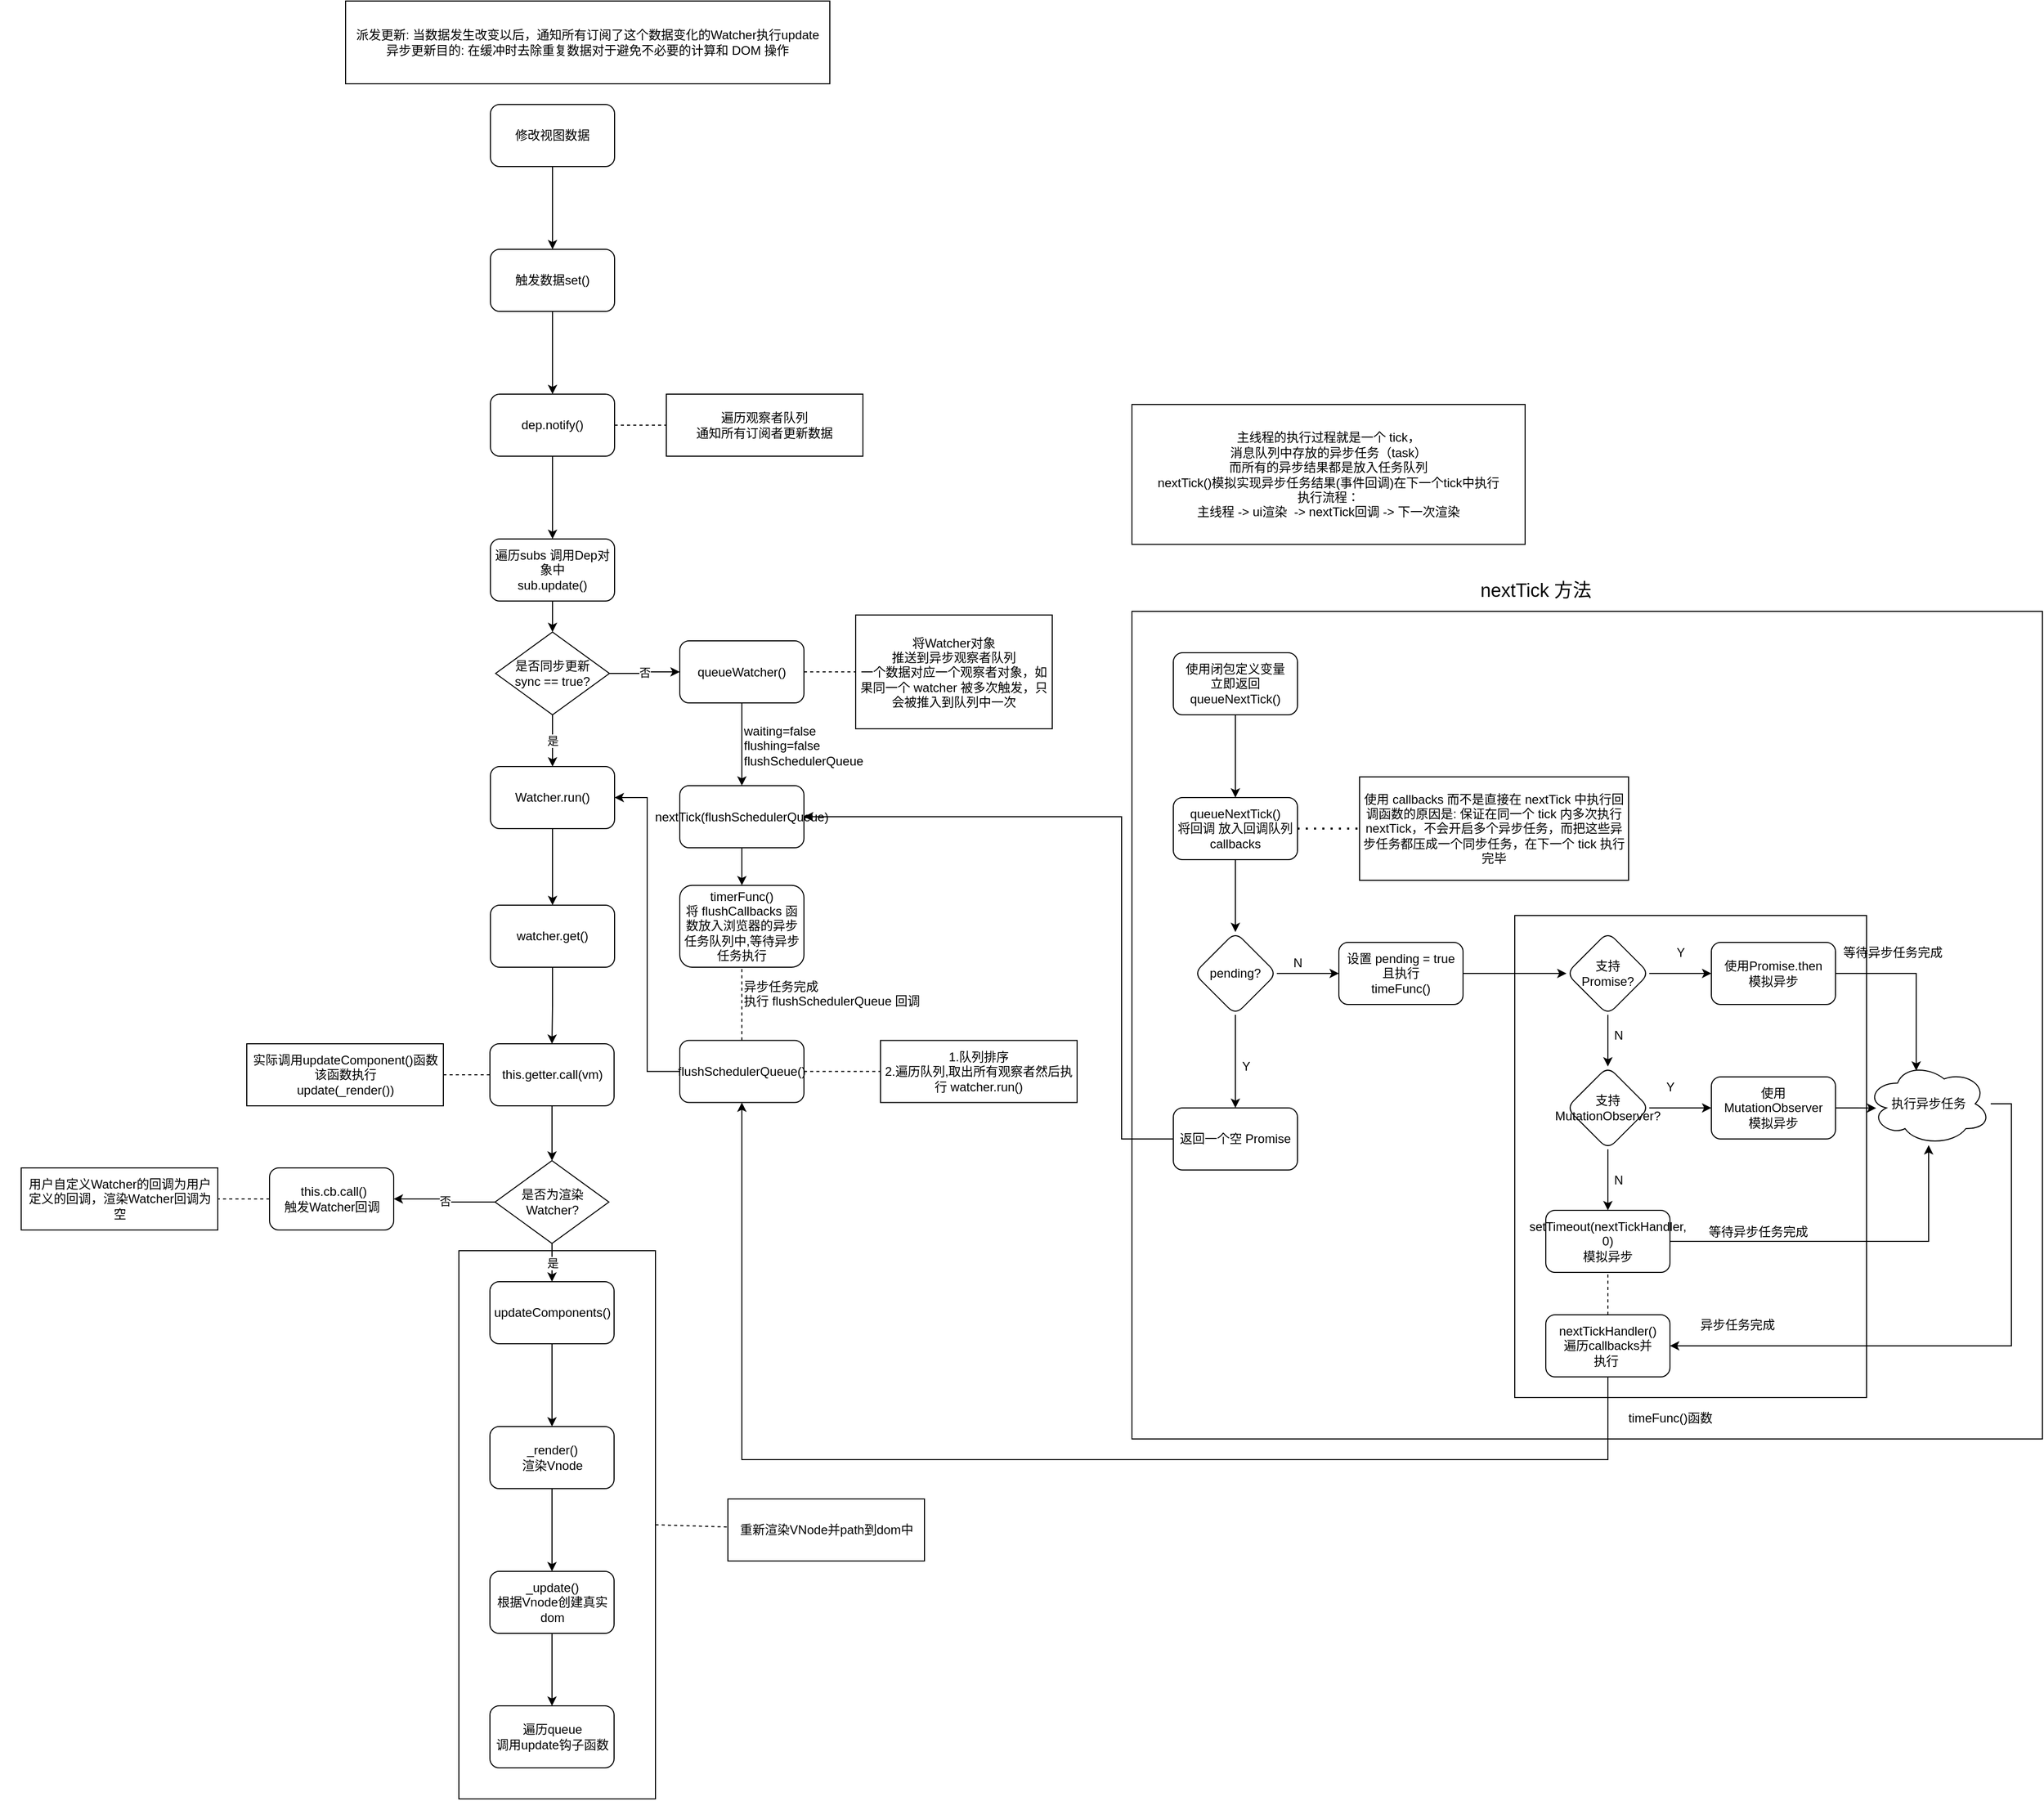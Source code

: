 <mxfile version="14.6.13" type="device"><diagram id="ceI54YyplW4c2Q3z4-Bd" name="第 1 页"><mxGraphModel dx="1915" dy="2049" grid="1" gridSize="10" guides="1" tooltips="1" connect="1" arrows="1" fold="1" page="1" pageScale="1" pageWidth="827" pageHeight="1169" math="0" shadow="0"><root><mxCell id="0"/><mxCell id="1" parent="0"/><mxCell id="E9i1K5rDXVj-Gp1WxZ01-3" value="" style="edgeStyle=orthogonalEdgeStyle;rounded=0;orthogonalLoop=1;jettySize=auto;html=1;" parent="1" source="E9i1K5rDXVj-Gp1WxZ01-1" target="E9i1K5rDXVj-Gp1WxZ01-2" edge="1"><mxGeometry relative="1" as="geometry"/></mxCell><mxCell id="E9i1K5rDXVj-Gp1WxZ01-1" value="修改视图数据" style="rounded=1;whiteSpace=wrap;html=1;" parent="1" vertex="1"><mxGeometry x="230" y="20" width="120" height="60" as="geometry"/></mxCell><mxCell id="E9i1K5rDXVj-Gp1WxZ01-5" value="" style="edgeStyle=orthogonalEdgeStyle;rounded=0;orthogonalLoop=1;jettySize=auto;html=1;" parent="1" source="E9i1K5rDXVj-Gp1WxZ01-2" target="E9i1K5rDXVj-Gp1WxZ01-4" edge="1"><mxGeometry relative="1" as="geometry"/></mxCell><mxCell id="E9i1K5rDXVj-Gp1WxZ01-2" value="触发数据set()" style="rounded=1;whiteSpace=wrap;html=1;" parent="1" vertex="1"><mxGeometry x="230" y="160" width="120" height="60" as="geometry"/></mxCell><mxCell id="E9i1K5rDXVj-Gp1WxZ01-7" value="" style="edgeStyle=orthogonalEdgeStyle;rounded=0;orthogonalLoop=1;jettySize=auto;html=1;" parent="1" source="E9i1K5rDXVj-Gp1WxZ01-4" target="E9i1K5rDXVj-Gp1WxZ01-6" edge="1"><mxGeometry relative="1" as="geometry"/></mxCell><mxCell id="E9i1K5rDXVj-Gp1WxZ01-4" value="dep.notify()" style="rounded=1;whiteSpace=wrap;html=1;" parent="1" vertex="1"><mxGeometry x="230" y="300" width="120" height="60" as="geometry"/></mxCell><mxCell id="rhp_K3BP91kjivsMxvUk-3" style="edgeStyle=orthogonalEdgeStyle;rounded=0;orthogonalLoop=1;jettySize=auto;html=1;" parent="1" source="E9i1K5rDXVj-Gp1WxZ01-6" target="rhp_K3BP91kjivsMxvUk-2" edge="1"><mxGeometry relative="1" as="geometry"/></mxCell><mxCell id="E9i1K5rDXVj-Gp1WxZ01-6" value="遍历subs 调用Dep对象中&lt;br&gt;sub.update()" style="rounded=1;whiteSpace=wrap;html=1;" parent="1" vertex="1"><mxGeometry x="230" y="440" width="120" height="60" as="geometry"/></mxCell><mxCell id="E9i1K5rDXVj-Gp1WxZ01-11" value="" style="edgeStyle=orthogonalEdgeStyle;rounded=0;orthogonalLoop=1;jettySize=auto;html=1;" parent="1" source="E9i1K5rDXVj-Gp1WxZ01-8" target="E9i1K5rDXVj-Gp1WxZ01-10" edge="1"><mxGeometry relative="1" as="geometry"/></mxCell><mxCell id="E9i1K5rDXVj-Gp1WxZ01-8" value="queueWatcher()" style="rounded=1;whiteSpace=wrap;html=1;" parent="1" vertex="1"><mxGeometry x="413" y="538.5" width="120" height="60" as="geometry"/></mxCell><mxCell id="LlOges8849GLOAEbBD3a-3" value="" style="edgeStyle=orthogonalEdgeStyle;rounded=0;orthogonalLoop=1;jettySize=auto;html=1;" parent="1" source="E9i1K5rDXVj-Gp1WxZ01-10" target="LlOges8849GLOAEbBD3a-2" edge="1"><mxGeometry relative="1" as="geometry"/></mxCell><mxCell id="E9i1K5rDXVj-Gp1WxZ01-10" value="nextTick(&lt;span style=&quot;text-align: left&quot;&gt;flushSchedulerQueue&lt;/span&gt;)" style="rounded=1;whiteSpace=wrap;html=1;" parent="1" vertex="1"><mxGeometry x="413" y="678.5" width="120" height="60" as="geometry"/></mxCell><mxCell id="rhp_K3BP91kjivsMxvUk-10" style="edgeStyle=orthogonalEdgeStyle;rounded=0;orthogonalLoop=1;jettySize=auto;html=1;entryX=1;entryY=0.5;entryDx=0;entryDy=0;" parent="1" source="E9i1K5rDXVj-Gp1WxZ01-13" target="E9i1K5rDXVj-Gp1WxZ01-16" edge="1"><mxGeometry relative="1" as="geometry"/></mxCell><mxCell id="E9i1K5rDXVj-Gp1WxZ01-13" value="flushSchedulerQueue()" style="rounded=1;whiteSpace=wrap;html=1;" parent="1" vertex="1"><mxGeometry x="413" y="924.77" width="120" height="60" as="geometry"/></mxCell><mxCell id="rhp_K3BP91kjivsMxvUk-8" style="edgeStyle=orthogonalEdgeStyle;rounded=0;orthogonalLoop=1;jettySize=auto;html=1;" parent="1" source="E9i1K5rDXVj-Gp1WxZ01-16" target="E9i1K5rDXVj-Gp1WxZ01-19" edge="1"><mxGeometry relative="1" as="geometry"/></mxCell><mxCell id="E9i1K5rDXVj-Gp1WxZ01-16" value="Watcher.run()" style="rounded=1;whiteSpace=wrap;html=1;" parent="1" vertex="1"><mxGeometry x="230" y="660" width="120" height="60" as="geometry"/></mxCell><mxCell id="E9i1K5rDXVj-Gp1WxZ01-12" value="waiting=false&lt;br&gt;flushing=false&lt;br&gt;flushSchedulerQueue" style="text;html=1;resizable=0;points=[];autosize=1;align=left;verticalAlign=top;spacingTop=-4;" parent="1" vertex="1"><mxGeometry x="473" y="615.5" width="130" height="40" as="geometry"/></mxCell><mxCell id="E9i1K5rDXVj-Gp1WxZ01-15" value="异步任务完成&lt;br&gt;执行 flushSchedulerQueue 回调" style="text;html=1;resizable=0;points=[];autosize=1;align=left;verticalAlign=top;spacingTop=-4;" parent="1" vertex="1"><mxGeometry x="473" y="863.27" width="190" height="30" as="geometry"/></mxCell><mxCell id="E9i1K5rDXVj-Gp1WxZ01-27" value="遍历观察者队列&lt;br&gt;通知所有订阅者更新数据" style="rounded=0;whiteSpace=wrap;html=1;" parent="1" vertex="1"><mxGeometry x="400" y="300" width="190" height="60" as="geometry"/></mxCell><mxCell id="E9i1K5rDXVj-Gp1WxZ01-28" value="" style="endArrow=none;dashed=1;html=1;exitX=1;exitY=0.5;exitDx=0;exitDy=0;entryX=0;entryY=0.5;entryDx=0;entryDy=0;" parent="1" source="E9i1K5rDXVj-Gp1WxZ01-4" target="E9i1K5rDXVj-Gp1WxZ01-27" edge="1"><mxGeometry width="50" height="50" relative="1" as="geometry"><mxPoint x="350" y="350" as="sourcePoint"/><mxPoint x="400" y="300" as="targetPoint"/></mxGeometry></mxCell><mxCell id="E9i1K5rDXVj-Gp1WxZ01-29" value="&lt;div&gt;主线程的执行过程就是一个 tick，&lt;/div&gt;&lt;div&gt;消息队列中存放的异步任务（task）&lt;/div&gt;&lt;div&gt;而所有的异步结果都是放入任务队列&lt;br&gt;nextTick()模拟实现异步任务结果(事件回调)在下一个tick中执行&lt;br&gt;执行流程：&lt;br&gt;主线程 -&amp;gt; ui渲染&amp;nbsp; -&amp;gt; nextTick回调 -&amp;gt; 下一次渲染&lt;/div&gt;" style="rounded=0;whiteSpace=wrap;html=1;" parent="1" vertex="1"><mxGeometry x="850" y="310" width="380" height="135.25" as="geometry"/></mxCell><mxCell id="E9i1K5rDXVj-Gp1WxZ01-31" value="将Watcher对象&lt;br&gt;推送到异步观察者队列&lt;br&gt;一个数据对应一个观察者对象，如果同一个 watcher 被多次触发，只会被推入到队列中一次" style="rounded=0;whiteSpace=wrap;html=1;" parent="1" vertex="1"><mxGeometry x="583" y="513.5" width="190" height="110" as="geometry"/></mxCell><mxCell id="E9i1K5rDXVj-Gp1WxZ01-32" value="" style="endArrow=none;dashed=1;html=1;exitX=1;exitY=0.5;exitDx=0;exitDy=0;" parent="1" source="E9i1K5rDXVj-Gp1WxZ01-8" target="E9i1K5rDXVj-Gp1WxZ01-31" edge="1"><mxGeometry width="50" height="50" relative="1" as="geometry"><mxPoint x="583" y="658.5" as="sourcePoint"/><mxPoint x="633" y="608.5" as="targetPoint"/></mxGeometry></mxCell><mxCell id="E9i1K5rDXVj-Gp1WxZ01-33" value="1.队列排序&lt;br&gt;2.遍历队列,取出所有观察者然后执行 watcher.run()" style="rounded=0;whiteSpace=wrap;html=1;" parent="1" vertex="1"><mxGeometry x="607" y="924.77" width="190" height="60" as="geometry"/></mxCell><mxCell id="E9i1K5rDXVj-Gp1WxZ01-34" value="" style="endArrow=none;dashed=1;html=1;exitX=1;exitY=0.5;exitDx=0;exitDy=0;" parent="1" source="E9i1K5rDXVj-Gp1WxZ01-13" target="E9i1K5rDXVj-Gp1WxZ01-33" edge="1"><mxGeometry width="50" height="50" relative="1" as="geometry"><mxPoint x="583" y="978.5" as="sourcePoint"/><mxPoint x="633" y="928.5" as="targetPoint"/></mxGeometry></mxCell><mxCell id="dnFKh2zg7YtzHLLp6a_0-19" value="派发更新: 当数据发生改变以后，通知所有订阅了这个数据变化的Watcher执行update&lt;br&gt;异步更新目的: 在缓冲时去除重复数据对于避免不必要的计算和 DOM 操作" style="rounded=0;whiteSpace=wrap;html=1;" parent="1" vertex="1"><mxGeometry x="90.002" y="-80.002" width="468" height="80" as="geometry"/></mxCell><mxCell id="rhp_K3BP91kjivsMxvUk-7" value="是" style="edgeStyle=orthogonalEdgeStyle;rounded=0;orthogonalLoop=1;jettySize=auto;html=1;" parent="1" source="rhp_K3BP91kjivsMxvUk-2" target="E9i1K5rDXVj-Gp1WxZ01-16" edge="1"><mxGeometry relative="1" as="geometry"/></mxCell><mxCell id="rhp_K3BP91kjivsMxvUk-9" value="否" style="edgeStyle=orthogonalEdgeStyle;rounded=0;orthogonalLoop=1;jettySize=auto;html=1;" parent="1" source="rhp_K3BP91kjivsMxvUk-2" target="E9i1K5rDXVj-Gp1WxZ01-8" edge="1"><mxGeometry relative="1" as="geometry"/></mxCell><mxCell id="rhp_K3BP91kjivsMxvUk-2" value="是否同步更新&lt;br&gt;sync == true?" style="rhombus;whiteSpace=wrap;html=1;" parent="1" vertex="1"><mxGeometry x="235" y="530" width="110" height="80" as="geometry"/></mxCell><mxCell id="dnFKh2zg7YtzHLLp6a_0-15" value="" style="rounded=0;whiteSpace=wrap;html=1;" parent="1" vertex="1"><mxGeometry x="199.5" y="1128" width="190" height="530" as="geometry"/></mxCell><mxCell id="E9i1K5rDXVj-Gp1WxZ01-19" value="watcher.get()" style="rounded=1;whiteSpace=wrap;html=1;" parent="1" vertex="1"><mxGeometry x="230" y="794" width="120" height="60" as="geometry"/></mxCell><mxCell id="E9i1K5rDXVj-Gp1WxZ01-23" value="this.getter.call(vm)" style="rounded=1;whiteSpace=wrap;html=1;" parent="1" vertex="1"><mxGeometry x="229.5" y="928" width="120" height="60" as="geometry"/></mxCell><mxCell id="E9i1K5rDXVj-Gp1WxZ01-24" value="" style="edgeStyle=orthogonalEdgeStyle;rounded=0;orthogonalLoop=1;jettySize=auto;html=1;" parent="1" source="E9i1K5rDXVj-Gp1WxZ01-19" target="E9i1K5rDXVj-Gp1WxZ01-23" edge="1"><mxGeometry relative="1" as="geometry"/></mxCell><mxCell id="E9i1K5rDXVj-Gp1WxZ01-25" value="updateComponents()" style="rounded=1;whiteSpace=wrap;html=1;" parent="1" vertex="1"><mxGeometry x="229.5" y="1158" width="120" height="60" as="geometry"/></mxCell><mxCell id="dnFKh2zg7YtzHLLp6a_0-7" value="_render()&lt;br&gt;渲染Vnode" style="rounded=1;whiteSpace=wrap;html=1;" parent="1" vertex="1"><mxGeometry x="229.5" y="1298" width="120" height="60" as="geometry"/></mxCell><mxCell id="dnFKh2zg7YtzHLLp6a_0-8" value="" style="edgeStyle=orthogonalEdgeStyle;rounded=0;orthogonalLoop=1;jettySize=auto;html=1;" parent="1" source="E9i1K5rDXVj-Gp1WxZ01-25" target="dnFKh2zg7YtzHLLp6a_0-7" edge="1"><mxGeometry relative="1" as="geometry"/></mxCell><mxCell id="dnFKh2zg7YtzHLLp6a_0-9" value="_update()&lt;br&gt;根据Vnode创建真实dom" style="rounded=1;whiteSpace=wrap;html=1;" parent="1" vertex="1"><mxGeometry x="229.5" y="1438" width="120" height="60" as="geometry"/></mxCell><mxCell id="dnFKh2zg7YtzHLLp6a_0-10" value="" style="edgeStyle=orthogonalEdgeStyle;rounded=0;orthogonalLoop=1;jettySize=auto;html=1;" parent="1" source="dnFKh2zg7YtzHLLp6a_0-7" target="dnFKh2zg7YtzHLLp6a_0-9" edge="1"><mxGeometry relative="1" as="geometry"/></mxCell><mxCell id="dnFKh2zg7YtzHLLp6a_0-16" value="遍历queue&lt;br&gt;调用update钩子函数" style="rounded=1;whiteSpace=wrap;html=1;" parent="1" vertex="1"><mxGeometry x="229.5" y="1568" width="120" height="60" as="geometry"/></mxCell><mxCell id="dnFKh2zg7YtzHLLp6a_0-17" value="" style="edgeStyle=orthogonalEdgeStyle;rounded=0;orthogonalLoop=1;jettySize=auto;html=1;" parent="1" source="dnFKh2zg7YtzHLLp6a_0-9" target="dnFKh2zg7YtzHLLp6a_0-16" edge="1"><mxGeometry relative="1" as="geometry"/></mxCell><mxCell id="E9i1K5rDXVj-Gp1WxZ01-35" value="实际调用updateComponent()函数&lt;br&gt;该函数执行&lt;br&gt;update(_render())" style="rounded=0;whiteSpace=wrap;html=1;" parent="1" vertex="1"><mxGeometry x="-5.5" y="928" width="190" height="60" as="geometry"/></mxCell><mxCell id="E9i1K5rDXVj-Gp1WxZ01-36" value="" style="endArrow=none;dashed=1;html=1;exitX=0;exitY=0.5;exitDx=0;exitDy=0;entryX=1;entryY=0.5;entryDx=0;entryDy=0;" parent="1" source="E9i1K5rDXVj-Gp1WxZ01-23" target="E9i1K5rDXVj-Gp1WxZ01-35" edge="1"><mxGeometry width="50" height="50" relative="1" as="geometry"><mxPoint x="219.5" y="968" as="sourcePoint"/><mxPoint x="199.5" y="988" as="targetPoint"/></mxGeometry></mxCell><mxCell id="E9i1K5rDXVj-Gp1WxZ01-37" value="重新渲染VNode并path到dom中" style="rounded=0;whiteSpace=wrap;html=1;" parent="1" vertex="1"><mxGeometry x="459.5" y="1368" width="190" height="60" as="geometry"/></mxCell><mxCell id="E9i1K5rDXVj-Gp1WxZ01-38" value="" style="endArrow=none;dashed=1;html=1;exitX=1;exitY=0.5;exitDx=0;exitDy=0;" parent="1" source="dnFKh2zg7YtzHLLp6a_0-15" target="E9i1K5rDXVj-Gp1WxZ01-37" edge="1"><mxGeometry width="50" height="50" relative="1" as="geometry"><mxPoint x="359.5" y="1278" as="sourcePoint"/><mxPoint x="409.5" y="1228" as="targetPoint"/></mxGeometry></mxCell><mxCell id="dnFKh2zg7YtzHLLp6a_0-12" value="是" style="edgeStyle=orthogonalEdgeStyle;rounded=0;orthogonalLoop=1;jettySize=auto;html=1;" parent="1" source="dnFKh2zg7YtzHLLp6a_0-11" target="E9i1K5rDXVj-Gp1WxZ01-25" edge="1"><mxGeometry relative="1" as="geometry"/></mxCell><mxCell id="dnFKh2zg7YtzHLLp6a_0-11" value="是否为渲染Watcher?" style="rhombus;whiteSpace=wrap;html=1;" parent="1" vertex="1"><mxGeometry x="234.5" y="1041" width="110" height="80" as="geometry"/></mxCell><mxCell id="dnFKh2zg7YtzHLLp6a_0-13" style="edgeStyle=orthogonalEdgeStyle;rounded=0;orthogonalLoop=1;jettySize=auto;html=1;" parent="1" source="E9i1K5rDXVj-Gp1WxZ01-23" target="dnFKh2zg7YtzHLLp6a_0-11" edge="1"><mxGeometry relative="1" as="geometry"/></mxCell><mxCell id="dnFKh2zg7YtzHLLp6a_0-6" value="" style="group" parent="1" vertex="1" connectable="0"><mxGeometry x="-243.5" y="1048" width="380" height="60" as="geometry"/></mxCell><mxCell id="SBnqA2Y8ezscBKozP5hw-1" value="&amp;nbsp;this.cb.call()&lt;br&gt;触发Watcher回调" style="rounded=1;whiteSpace=wrap;html=1;" parent="dnFKh2zg7YtzHLLp6a_0-6" vertex="1"><mxGeometry x="260" width="120" height="60" as="geometry"/></mxCell><mxCell id="dnFKh2zg7YtzHLLp6a_0-3" value="用户自定义Watcher的回调为用户定义的回调，渲染Watcher回调为空" style="rounded=0;whiteSpace=wrap;html=1;" parent="dnFKh2zg7YtzHLLp6a_0-6" vertex="1"><mxGeometry x="20" width="190" height="60" as="geometry"/></mxCell><mxCell id="dnFKh2zg7YtzHLLp6a_0-4" value="" style="endArrow=none;dashed=1;html=1;" parent="dnFKh2zg7YtzHLLp6a_0-6" source="SBnqA2Y8ezscBKozP5hw-1" target="dnFKh2zg7YtzHLLp6a_0-3" edge="1"><mxGeometry width="50" height="50" relative="1" as="geometry"><mxPoint x="260" y="30" as="sourcePoint"/><mxPoint x="140" y="30" as="targetPoint"/></mxGeometry></mxCell><mxCell id="dnFKh2zg7YtzHLLp6a_0-14" value="否" style="edgeStyle=orthogonalEdgeStyle;rounded=0;orthogonalLoop=1;jettySize=auto;html=1;entryX=1;entryY=0.5;entryDx=0;entryDy=0;" parent="1" source="dnFKh2zg7YtzHLLp6a_0-11" target="SBnqA2Y8ezscBKozP5hw-1" edge="1"><mxGeometry relative="1" as="geometry"/></mxCell><mxCell id="LlOges8849GLOAEbBD3a-2" value="timerFunc() &lt;br&gt;将 flushCallbacks 函数放入浏览器的异步任务队列中,等待异步任务执行" style="whiteSpace=wrap;html=1;rounded=1;" parent="1" vertex="1"><mxGeometry x="413" y="774.82" width="120" height="79.18" as="geometry"/></mxCell><mxCell id="LlOges8849GLOAEbBD3a-4" value="" style="endArrow=none;dashed=1;html=1;entryX=0.5;entryY=1;entryDx=0;entryDy=0;exitX=0.5;exitY=0;exitDx=0;exitDy=0;" parent="1" source="E9i1K5rDXVj-Gp1WxZ01-13" target="LlOges8849GLOAEbBD3a-2" edge="1"><mxGeometry width="50" height="50" relative="1" as="geometry"><mxPoint x="420" y="910" as="sourcePoint"/><mxPoint x="470" y="860" as="targetPoint"/></mxGeometry></mxCell><mxCell id="LlOges8849GLOAEbBD3a-57" value="" style="group" parent="1" vertex="1" connectable="0"><mxGeometry x="850" y="480" width="880" height="830" as="geometry"/></mxCell><mxCell id="LlOges8849GLOAEbBD3a-52" value="" style="rounded=0;whiteSpace=wrap;html=1;" parent="LlOges8849GLOAEbBD3a-57" vertex="1"><mxGeometry y="30" width="880" height="800" as="geometry"/></mxCell><mxCell id="LlOges8849GLOAEbBD3a-50" value="" style="rounded=0;whiteSpace=wrap;html=1;" parent="LlOges8849GLOAEbBD3a-57" vertex="1"><mxGeometry x="370" y="324" width="340" height="466" as="geometry"/></mxCell><mxCell id="rhp_K3BP91kjivsMxvUk-27" value="使用 callbacks 而不是直接在 nextTick 中执行回调函数的原因是: 保证在同一个 tick 内多次执行 nextTick，不会开启多个异步任务，而把这些异步任务都压成一个同步任务，在下一个 tick 执行完毕" style="rounded=0;whiteSpace=wrap;html=1;" parent="LlOges8849GLOAEbBD3a-57" vertex="1"><mxGeometry x="220" y="190" width="260" height="100" as="geometry"/></mxCell><mxCell id="LlOges8849GLOAEbBD3a-7" value="使用闭包定义变量&lt;br&gt;立即返回queueNextTick()" style="rounded=1;whiteSpace=wrap;html=1;" parent="LlOges8849GLOAEbBD3a-57" vertex="1"><mxGeometry x="40" y="70" width="120" height="60" as="geometry"/></mxCell><mxCell id="LlOges8849GLOAEbBD3a-8" value="&lt;span&gt;queueNextTick()&lt;br&gt;将回调 放入回调队列&lt;br&gt;callbacks&lt;br&gt;&lt;/span&gt;" style="whiteSpace=wrap;html=1;rounded=1;" parent="LlOges8849GLOAEbBD3a-57" vertex="1"><mxGeometry x="40" y="210" width="120" height="60" as="geometry"/></mxCell><mxCell id="LlOges8849GLOAEbBD3a-9" value="" style="edgeStyle=orthogonalEdgeStyle;rounded=0;orthogonalLoop=1;jettySize=auto;html=1;" parent="LlOges8849GLOAEbBD3a-57" source="LlOges8849GLOAEbBD3a-7" target="LlOges8849GLOAEbBD3a-8" edge="1"><mxGeometry relative="1" as="geometry"/></mxCell><mxCell id="LlOges8849GLOAEbBD3a-10" value="pending?" style="rhombus;whiteSpace=wrap;html=1;rounded=1;" parent="LlOges8849GLOAEbBD3a-57" vertex="1"><mxGeometry x="60" y="340" width="80" height="80" as="geometry"/></mxCell><mxCell id="LlOges8849GLOAEbBD3a-11" value="" style="edgeStyle=orthogonalEdgeStyle;rounded=0;orthogonalLoop=1;jettySize=auto;html=1;" parent="LlOges8849GLOAEbBD3a-57" source="LlOges8849GLOAEbBD3a-8" target="LlOges8849GLOAEbBD3a-10" edge="1"><mxGeometry relative="1" as="geometry"/></mxCell><mxCell id="LlOges8849GLOAEbBD3a-12" value="设置 pending = true&lt;br&gt;且执行&lt;br&gt;timeFunc()" style="whiteSpace=wrap;html=1;rounded=1;" parent="LlOges8849GLOAEbBD3a-57" vertex="1"><mxGeometry x="200" y="350" width="120" height="60" as="geometry"/></mxCell><mxCell id="LlOges8849GLOAEbBD3a-13" value="" style="edgeStyle=orthogonalEdgeStyle;rounded=0;orthogonalLoop=1;jettySize=auto;html=1;" parent="LlOges8849GLOAEbBD3a-57" source="LlOges8849GLOAEbBD3a-10" target="LlOges8849GLOAEbBD3a-12" edge="1"><mxGeometry relative="1" as="geometry"/></mxCell><mxCell id="LlOges8849GLOAEbBD3a-14" value="N" style="text;html=1;align=center;verticalAlign=middle;resizable=0;points=[];autosize=1;strokeColor=none;" parent="LlOges8849GLOAEbBD3a-57" vertex="1"><mxGeometry x="150" y="360" width="20" height="20" as="geometry"/></mxCell><mxCell id="LlOges8849GLOAEbBD3a-15" value="返回一个空 Promise" style="whiteSpace=wrap;html=1;rounded=1;" parent="LlOges8849GLOAEbBD3a-57" vertex="1"><mxGeometry x="40" y="510" width="120" height="60" as="geometry"/></mxCell><mxCell id="LlOges8849GLOAEbBD3a-16" value="" style="edgeStyle=orthogonalEdgeStyle;rounded=0;orthogonalLoop=1;jettySize=auto;html=1;" parent="LlOges8849GLOAEbBD3a-57" source="LlOges8849GLOAEbBD3a-10" target="LlOges8849GLOAEbBD3a-15" edge="1"><mxGeometry relative="1" as="geometry"/></mxCell><mxCell id="LlOges8849GLOAEbBD3a-17" value="Y" style="text;html=1;align=center;verticalAlign=middle;resizable=0;points=[];autosize=1;strokeColor=none;" parent="LlOges8849GLOAEbBD3a-57" vertex="1"><mxGeometry x="100" y="460" width="20" height="20" as="geometry"/></mxCell><mxCell id="LlOges8849GLOAEbBD3a-18" value="" style="endArrow=none;dashed=1;html=1;dashPattern=1 3;strokeWidth=2;exitX=1;exitY=0.5;exitDx=0;exitDy=0;" parent="LlOges8849GLOAEbBD3a-57" source="LlOges8849GLOAEbBD3a-8" target="rhp_K3BP91kjivsMxvUk-27" edge="1"><mxGeometry width="50" height="50" relative="1" as="geometry"><mxPoint x="190" y="270" as="sourcePoint"/><mxPoint x="240" y="220" as="targetPoint"/></mxGeometry></mxCell><mxCell id="LlOges8849GLOAEbBD3a-19" value="支持 Promise?" style="rhombus;whiteSpace=wrap;html=1;rounded=1;" parent="LlOges8849GLOAEbBD3a-57" vertex="1"><mxGeometry x="420" y="340" width="80" height="80" as="geometry"/></mxCell><mxCell id="LlOges8849GLOAEbBD3a-20" value="" style="edgeStyle=orthogonalEdgeStyle;rounded=0;orthogonalLoop=1;jettySize=auto;html=1;" parent="LlOges8849GLOAEbBD3a-57" source="LlOges8849GLOAEbBD3a-12" target="LlOges8849GLOAEbBD3a-19" edge="1"><mxGeometry relative="1" as="geometry"/></mxCell><mxCell id="LlOges8849GLOAEbBD3a-21" value="使用Promise.then&lt;br&gt;模拟异步" style="whiteSpace=wrap;html=1;rounded=1;" parent="LlOges8849GLOAEbBD3a-57" vertex="1"><mxGeometry x="560" y="350" width="120" height="60" as="geometry"/></mxCell><mxCell id="LlOges8849GLOAEbBD3a-22" value="" style="edgeStyle=orthogonalEdgeStyle;rounded=0;orthogonalLoop=1;jettySize=auto;html=1;" parent="LlOges8849GLOAEbBD3a-57" source="LlOges8849GLOAEbBD3a-19" target="LlOges8849GLOAEbBD3a-21" edge="1"><mxGeometry relative="1" as="geometry"/></mxCell><mxCell id="LlOges8849GLOAEbBD3a-23" value="Y" style="text;html=1;align=center;verticalAlign=middle;resizable=0;points=[];autosize=1;strokeColor=none;" parent="LlOges8849GLOAEbBD3a-57" vertex="1"><mxGeometry x="520" y="350" width="20" height="20" as="geometry"/></mxCell><mxCell id="LlOges8849GLOAEbBD3a-24" value="支持 MutationObserver?" style="rhombus;whiteSpace=wrap;html=1;rounded=1;" parent="LlOges8849GLOAEbBD3a-57" vertex="1"><mxGeometry x="420" y="470" width="80" height="80" as="geometry"/></mxCell><mxCell id="LlOges8849GLOAEbBD3a-25" value="" style="edgeStyle=orthogonalEdgeStyle;rounded=0;orthogonalLoop=1;jettySize=auto;html=1;" parent="LlOges8849GLOAEbBD3a-57" source="LlOges8849GLOAEbBD3a-19" target="LlOges8849GLOAEbBD3a-24" edge="1"><mxGeometry relative="1" as="geometry"/></mxCell><mxCell id="LlOges8849GLOAEbBD3a-26" value="N" style="text;html=1;align=center;verticalAlign=middle;resizable=0;points=[];autosize=1;strokeColor=none;" parent="LlOges8849GLOAEbBD3a-57" vertex="1"><mxGeometry x="460" y="430" width="20" height="20" as="geometry"/></mxCell><mxCell id="LlOges8849GLOAEbBD3a-27" value="使用MutationObserver&lt;br&gt;模拟异步" style="whiteSpace=wrap;html=1;rounded=1;" parent="LlOges8849GLOAEbBD3a-57" vertex="1"><mxGeometry x="560" y="480" width="120" height="60" as="geometry"/></mxCell><mxCell id="LlOges8849GLOAEbBD3a-28" value="" style="edgeStyle=orthogonalEdgeStyle;rounded=0;orthogonalLoop=1;jettySize=auto;html=1;" parent="LlOges8849GLOAEbBD3a-57" source="LlOges8849GLOAEbBD3a-24" target="LlOges8849GLOAEbBD3a-27" edge="1"><mxGeometry relative="1" as="geometry"/></mxCell><mxCell id="LlOges8849GLOAEbBD3a-29" value="Y" style="text;html=1;align=center;verticalAlign=middle;resizable=0;points=[];autosize=1;strokeColor=none;" parent="LlOges8849GLOAEbBD3a-57" vertex="1"><mxGeometry x="510" y="480" width="20" height="20" as="geometry"/></mxCell><mxCell id="LlOges8849GLOAEbBD3a-32" value="N" style="text;html=1;align=center;verticalAlign=middle;resizable=0;points=[];autosize=1;strokeColor=none;" parent="LlOges8849GLOAEbBD3a-57" vertex="1"><mxGeometry x="460" y="570" width="20" height="20" as="geometry"/></mxCell><mxCell id="LlOges8849GLOAEbBD3a-33" value="setTimeout(nextTickHandler, 0)&lt;br&gt;模拟异步" style="whiteSpace=wrap;html=1;rounded=1;" parent="LlOges8849GLOAEbBD3a-57" vertex="1"><mxGeometry x="400" y="609" width="120" height="60" as="geometry"/></mxCell><mxCell id="LlOges8849GLOAEbBD3a-34" value="" style="edgeStyle=orthogonalEdgeStyle;rounded=0;orthogonalLoop=1;jettySize=auto;html=1;" parent="LlOges8849GLOAEbBD3a-57" source="LlOges8849GLOAEbBD3a-24" target="LlOges8849GLOAEbBD3a-33" edge="1"><mxGeometry relative="1" as="geometry"/></mxCell><mxCell id="LlOges8849GLOAEbBD3a-35" value="执行异步任务" style="ellipse;shape=cloud;whiteSpace=wrap;html=1;rounded=1;" parent="LlOges8849GLOAEbBD3a-57" vertex="1"><mxGeometry x="710" y="466" width="120" height="80" as="geometry"/></mxCell><mxCell id="LlOges8849GLOAEbBD3a-39" style="edgeStyle=orthogonalEdgeStyle;rounded=0;orthogonalLoop=1;jettySize=auto;html=1;entryX=0.4;entryY=0.1;entryDx=0;entryDy=0;entryPerimeter=0;" parent="LlOges8849GLOAEbBD3a-57" source="LlOges8849GLOAEbBD3a-21" target="LlOges8849GLOAEbBD3a-35" edge="1"><mxGeometry relative="1" as="geometry"/></mxCell><mxCell id="LlOges8849GLOAEbBD3a-38" style="edgeStyle=orthogonalEdgeStyle;rounded=0;orthogonalLoop=1;jettySize=auto;html=1;entryX=0.078;entryY=0.553;entryDx=0;entryDy=0;entryPerimeter=0;" parent="LlOges8849GLOAEbBD3a-57" source="LlOges8849GLOAEbBD3a-27" target="LlOges8849GLOAEbBD3a-35" edge="1"><mxGeometry relative="1" as="geometry"/></mxCell><mxCell id="LlOges8849GLOAEbBD3a-36" value="" style="edgeStyle=orthogonalEdgeStyle;rounded=0;orthogonalLoop=1;jettySize=auto;html=1;" parent="LlOges8849GLOAEbBD3a-57" source="LlOges8849GLOAEbBD3a-33" target="LlOges8849GLOAEbBD3a-35" edge="1"><mxGeometry relative="1" as="geometry"/></mxCell><mxCell id="LlOges8849GLOAEbBD3a-37" value="等待异步任务完成" style="text;html=1;align=center;verticalAlign=middle;resizable=0;points=[];autosize=1;strokeColor=none;" parent="LlOges8849GLOAEbBD3a-57" vertex="1"><mxGeometry x="550" y="620" width="110" height="20" as="geometry"/></mxCell><mxCell id="LlOges8849GLOAEbBD3a-42" value="异步任务完成" style="text;html=1;align=center;verticalAlign=middle;resizable=0;points=[];autosize=1;strokeColor=none;" parent="LlOges8849GLOAEbBD3a-57" vertex="1"><mxGeometry x="540" y="710" width="90" height="20" as="geometry"/></mxCell><mxCell id="LlOges8849GLOAEbBD3a-43" value="等待异步任务完成" style="text;html=1;align=center;verticalAlign=middle;resizable=0;points=[];autosize=1;strokeColor=none;" parent="LlOges8849GLOAEbBD3a-57" vertex="1"><mxGeometry x="680" y="350" width="110" height="20" as="geometry"/></mxCell><mxCell id="LlOges8849GLOAEbBD3a-46" value="nextTickHandler()&lt;br&gt;遍历callbacks并&lt;br&gt;执行&amp;nbsp;" style="whiteSpace=wrap;html=1;rounded=1;" parent="LlOges8849GLOAEbBD3a-57" vertex="1"><mxGeometry x="400" y="710" width="120" height="60" as="geometry"/></mxCell><mxCell id="LlOges8849GLOAEbBD3a-49" style="edgeStyle=orthogonalEdgeStyle;rounded=0;orthogonalLoop=1;jettySize=auto;html=1;entryX=1;entryY=0.5;entryDx=0;entryDy=0;" parent="LlOges8849GLOAEbBD3a-57" source="LlOges8849GLOAEbBD3a-35" target="LlOges8849GLOAEbBD3a-46" edge="1"><mxGeometry relative="1" as="geometry"><Array as="points"><mxPoint x="850" y="506"/><mxPoint x="850" y="740"/></Array></mxGeometry></mxCell><mxCell id="LlOges8849GLOAEbBD3a-48" value="" style="endArrow=none;dashed=1;html=1;exitX=0.5;exitY=0;exitDx=0;exitDy=0;entryX=0.5;entryY=1;entryDx=0;entryDy=0;" parent="LlOges8849GLOAEbBD3a-57" source="LlOges8849GLOAEbBD3a-46" target="LlOges8849GLOAEbBD3a-33" edge="1"><mxGeometry width="50" height="50" relative="1" as="geometry"><mxPoint x="360" y="710" as="sourcePoint"/><mxPoint x="410" y="660" as="targetPoint"/></mxGeometry></mxCell><mxCell id="LlOges8849GLOAEbBD3a-51" value="timeFunc()函数" style="text;html=1;align=center;verticalAlign=middle;resizable=0;points=[];autosize=1;strokeColor=none;" parent="LlOges8849GLOAEbBD3a-57" vertex="1"><mxGeometry x="470" y="800" width="100" height="20" as="geometry"/></mxCell><mxCell id="LlOges8849GLOAEbBD3a-53" value="&lt;font style=&quot;font-size: 18px&quot;&gt;nextTick 方法&lt;/font&gt;" style="text;html=1;align=center;verticalAlign=middle;resizable=0;points=[];autosize=1;strokeColor=none;" parent="LlOges8849GLOAEbBD3a-57" vertex="1"><mxGeometry x="330" width="120" height="20" as="geometry"/></mxCell><mxCell id="LlOges8849GLOAEbBD3a-54" style="edgeStyle=orthogonalEdgeStyle;rounded=0;orthogonalLoop=1;jettySize=auto;html=1;entryX=1;entryY=0.5;entryDx=0;entryDy=0;" parent="1" source="LlOges8849GLOAEbBD3a-15" target="E9i1K5rDXVj-Gp1WxZ01-10" edge="1"><mxGeometry relative="1" as="geometry"><Array as="points"><mxPoint x="840" y="1020"/><mxPoint x="840" y="709"/></Array></mxGeometry></mxCell><mxCell id="LlOges8849GLOAEbBD3a-56" style="edgeStyle=orthogonalEdgeStyle;rounded=0;orthogonalLoop=1;jettySize=auto;html=1;" parent="1" source="LlOges8849GLOAEbBD3a-46" target="E9i1K5rDXVj-Gp1WxZ01-13" edge="1"><mxGeometry relative="1" as="geometry"><Array as="points"><mxPoint x="1310" y="1330"/><mxPoint x="473" y="1330"/></Array></mxGeometry></mxCell></root></mxGraphModel></diagram></mxfile>